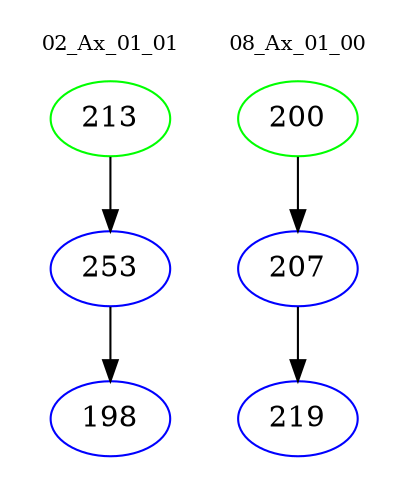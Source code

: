 digraph{
subgraph cluster_0 {
color = white
label = "02_Ax_01_01";
fontsize=10;
T0_213 [label="213", color="green"]
T0_213 -> T0_253 [color="black"]
T0_253 [label="253", color="blue"]
T0_253 -> T0_198 [color="black"]
T0_198 [label="198", color="blue"]
}
subgraph cluster_1 {
color = white
label = "08_Ax_01_00";
fontsize=10;
T1_200 [label="200", color="green"]
T1_200 -> T1_207 [color="black"]
T1_207 [label="207", color="blue"]
T1_207 -> T1_219 [color="black"]
T1_219 [label="219", color="blue"]
}
}
